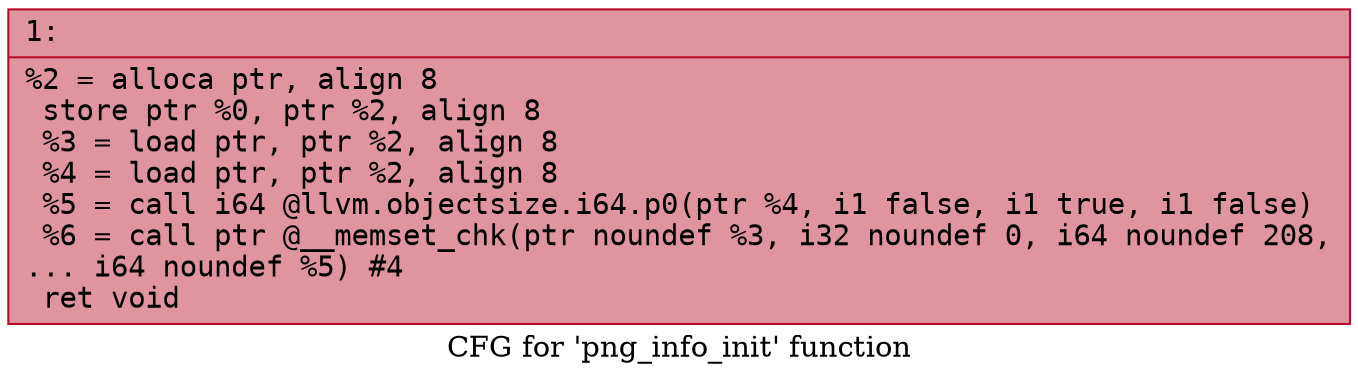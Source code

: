 digraph "CFG for 'png_info_init' function" {
	label="CFG for 'png_info_init' function";

	Node0x60000005e8a0 [shape=record,color="#b70d28ff", style=filled, fillcolor="#b70d2870" fontname="Courier",label="{1:\l|  %2 = alloca ptr, align 8\l  store ptr %0, ptr %2, align 8\l  %3 = load ptr, ptr %2, align 8\l  %4 = load ptr, ptr %2, align 8\l  %5 = call i64 @llvm.objectsize.i64.p0(ptr %4, i1 false, i1 true, i1 false)\l  %6 = call ptr @__memset_chk(ptr noundef %3, i32 noundef 0, i64 noundef 208,\l... i64 noundef %5) #4\l  ret void\l}"];
}
